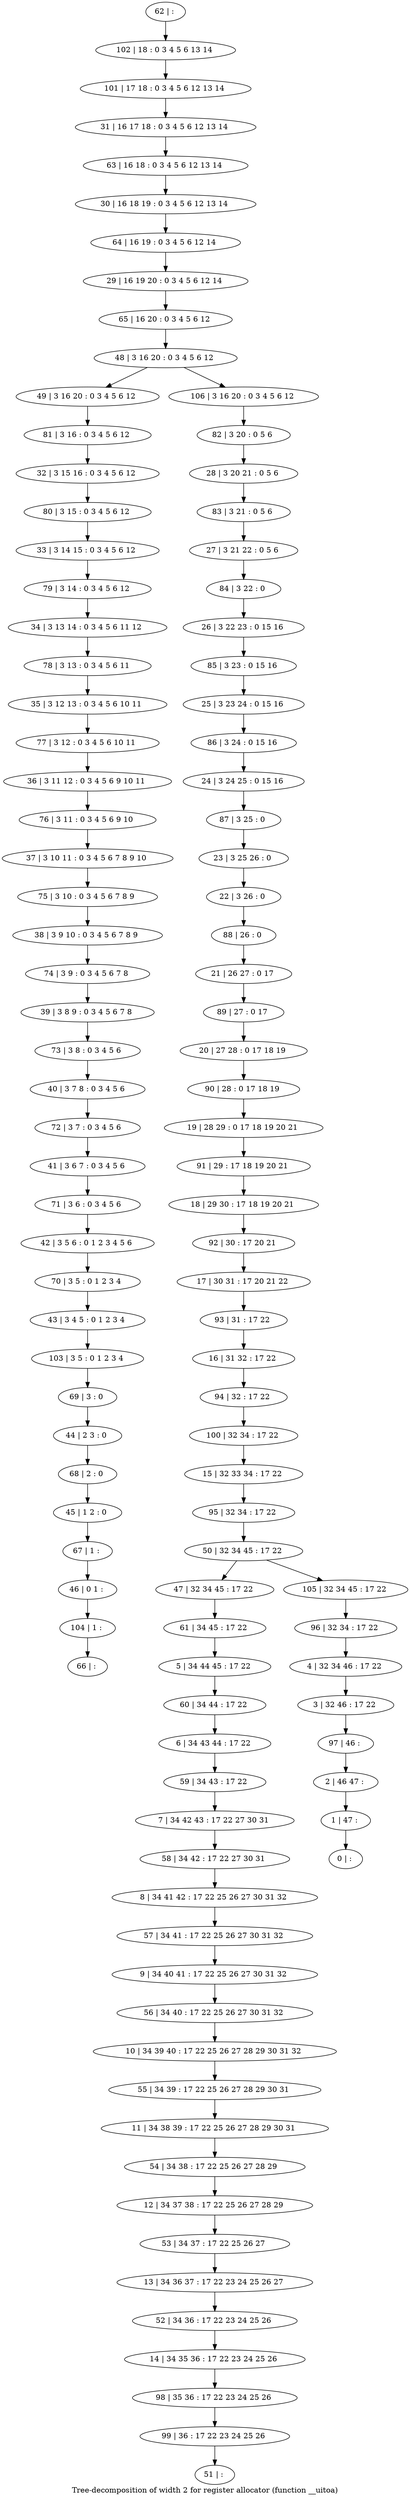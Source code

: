 digraph G {
graph [label="Tree-decomposition of width 2 for register allocator (function __uitoa)"]
0[label="0 | : "];
1[label="1 | 47 : "];
2[label="2 | 46 47 : "];
3[label="3 | 32 46 : 17 22 "];
4[label="4 | 32 34 46 : 17 22 "];
5[label="5 | 34 44 45 : 17 22 "];
6[label="6 | 34 43 44 : 17 22 "];
7[label="7 | 34 42 43 : 17 22 27 30 31 "];
8[label="8 | 34 41 42 : 17 22 25 26 27 30 31 32 "];
9[label="9 | 34 40 41 : 17 22 25 26 27 30 31 32 "];
10[label="10 | 34 39 40 : 17 22 25 26 27 28 29 30 31 32 "];
11[label="11 | 34 38 39 : 17 22 25 26 27 28 29 30 31 "];
12[label="12 | 34 37 38 : 17 22 25 26 27 28 29 "];
13[label="13 | 34 36 37 : 17 22 23 24 25 26 27 "];
14[label="14 | 34 35 36 : 17 22 23 24 25 26 "];
15[label="15 | 32 33 34 : 17 22 "];
16[label="16 | 31 32 : 17 22 "];
17[label="17 | 30 31 : 17 20 21 22 "];
18[label="18 | 29 30 : 17 18 19 20 21 "];
19[label="19 | 28 29 : 0 17 18 19 20 21 "];
20[label="20 | 27 28 : 0 17 18 19 "];
21[label="21 | 26 27 : 0 17 "];
22[label="22 | 3 26 : 0 "];
23[label="23 | 3 25 26 : 0 "];
24[label="24 | 3 24 25 : 0 15 16 "];
25[label="25 | 3 23 24 : 0 15 16 "];
26[label="26 | 3 22 23 : 0 15 16 "];
27[label="27 | 3 21 22 : 0 5 6 "];
28[label="28 | 3 20 21 : 0 5 6 "];
29[label="29 | 16 19 20 : 0 3 4 5 6 12 14 "];
30[label="30 | 16 18 19 : 0 3 4 5 6 12 13 14 "];
31[label="31 | 16 17 18 : 0 3 4 5 6 12 13 14 "];
32[label="32 | 3 15 16 : 0 3 4 5 6 12 "];
33[label="33 | 3 14 15 : 0 3 4 5 6 12 "];
34[label="34 | 3 13 14 : 0 3 4 5 6 11 12 "];
35[label="35 | 3 12 13 : 0 3 4 5 6 10 11 "];
36[label="36 | 3 11 12 : 0 3 4 5 6 9 10 11 "];
37[label="37 | 3 10 11 : 0 3 4 5 6 7 8 9 10 "];
38[label="38 | 3 9 10 : 0 3 4 5 6 7 8 9 "];
39[label="39 | 3 8 9 : 0 3 4 5 6 7 8 "];
40[label="40 | 3 7 8 : 0 3 4 5 6 "];
41[label="41 | 3 6 7 : 0 3 4 5 6 "];
42[label="42 | 3 5 6 : 0 1 2 3 4 5 6 "];
43[label="43 | 3 4 5 : 0 1 2 3 4 "];
44[label="44 | 2 3 : 0 "];
45[label="45 | 1 2 : 0 "];
46[label="46 | 0 1 : "];
47[label="47 | 32 34 45 : 17 22 "];
48[label="48 | 3 16 20 : 0 3 4 5 6 12 "];
49[label="49 | 3 16 20 : 0 3 4 5 6 12 "];
50[label="50 | 32 34 45 : 17 22 "];
51[label="51 | : "];
52[label="52 | 34 36 : 17 22 23 24 25 26 "];
53[label="53 | 34 37 : 17 22 25 26 27 "];
54[label="54 | 34 38 : 17 22 25 26 27 28 29 "];
55[label="55 | 34 39 : 17 22 25 26 27 28 29 30 31 "];
56[label="56 | 34 40 : 17 22 25 26 27 30 31 32 "];
57[label="57 | 34 41 : 17 22 25 26 27 30 31 32 "];
58[label="58 | 34 42 : 17 22 27 30 31 "];
59[label="59 | 34 43 : 17 22 "];
60[label="60 | 34 44 : 17 22 "];
61[label="61 | 34 45 : 17 22 "];
62[label="62 | : "];
63[label="63 | 16 18 : 0 3 4 5 6 12 13 14 "];
64[label="64 | 16 19 : 0 3 4 5 6 12 14 "];
65[label="65 | 16 20 : 0 3 4 5 6 12 "];
66[label="66 | : "];
67[label="67 | 1 : "];
68[label="68 | 2 : 0 "];
69[label="69 | 3 : 0 "];
70[label="70 | 3 5 : 0 1 2 3 4 "];
71[label="71 | 3 6 : 0 3 4 5 6 "];
72[label="72 | 3 7 : 0 3 4 5 6 "];
73[label="73 | 3 8 : 0 3 4 5 6 "];
74[label="74 | 3 9 : 0 3 4 5 6 7 8 "];
75[label="75 | 3 10 : 0 3 4 5 6 7 8 9 "];
76[label="76 | 3 11 : 0 3 4 5 6 9 10 "];
77[label="77 | 3 12 : 0 3 4 5 6 10 11 "];
78[label="78 | 3 13 : 0 3 4 5 6 11 "];
79[label="79 | 3 14 : 0 3 4 5 6 12 "];
80[label="80 | 3 15 : 0 3 4 5 6 12 "];
81[label="81 | 3 16 : 0 3 4 5 6 12 "];
82[label="82 | 3 20 : 0 5 6 "];
83[label="83 | 3 21 : 0 5 6 "];
84[label="84 | 3 22 : 0 "];
85[label="85 | 3 23 : 0 15 16 "];
86[label="86 | 3 24 : 0 15 16 "];
87[label="87 | 3 25 : 0 "];
88[label="88 | 26 : 0 "];
89[label="89 | 27 : 0 17 "];
90[label="90 | 28 : 0 17 18 19 "];
91[label="91 | 29 : 17 18 19 20 21 "];
92[label="92 | 30 : 17 20 21 "];
93[label="93 | 31 : 17 22 "];
94[label="94 | 32 : 17 22 "];
95[label="95 | 32 34 : 17 22 "];
96[label="96 | 32 34 : 17 22 "];
97[label="97 | 46 : "];
98[label="98 | 35 36 : 17 22 23 24 25 26 "];
99[label="99 | 36 : 17 22 23 24 25 26 "];
100[label="100 | 32 34 : 17 22 "];
101[label="101 | 17 18 : 0 3 4 5 6 12 13 14 "];
102[label="102 | 18 : 0 3 4 5 6 13 14 "];
103[label="103 | 3 5 : 0 1 2 3 4 "];
104[label="104 | 1 : "];
105[label="105 | 32 34 45 : 17 22 "];
106[label="106 | 3 16 20 : 0 3 4 5 6 12 "];
52->14 ;
13->52 ;
53->13 ;
12->53 ;
54->12 ;
11->54 ;
55->11 ;
10->55 ;
56->10 ;
9->56 ;
57->9 ;
8->57 ;
58->8 ;
7->58 ;
59->7 ;
6->59 ;
60->6 ;
5->60 ;
61->5 ;
47->61 ;
67->46 ;
45->67 ;
68->45 ;
44->68 ;
69->44 ;
70->43 ;
42->70 ;
71->42 ;
41->71 ;
72->41 ;
40->72 ;
73->40 ;
39->73 ;
74->39 ;
38->74 ;
75->38 ;
37->75 ;
76->37 ;
36->76 ;
77->36 ;
35->77 ;
78->35 ;
34->78 ;
79->34 ;
33->79 ;
80->33 ;
32->80 ;
81->32 ;
49->81 ;
14->98 ;
99->51 ;
98->99 ;
103->69 ;
43->103 ;
104->66 ;
46->104 ;
62->102 ;
102->101 ;
101->31 ;
31->63 ;
63->30 ;
30->64 ;
64->29 ;
29->65 ;
65->48 ;
82->28 ;
28->83 ;
83->27 ;
27->84 ;
84->26 ;
26->85 ;
85->25 ;
25->86 ;
86->24 ;
24->87 ;
87->23 ;
23->22 ;
22->88 ;
88->21 ;
21->89 ;
89->20 ;
20->90 ;
90->19 ;
19->91 ;
91->18 ;
18->92 ;
92->17 ;
17->93 ;
93->16 ;
16->94 ;
94->100 ;
100->15 ;
15->95 ;
95->50 ;
96->4 ;
4->3 ;
3->97 ;
97->2 ;
2->1 ;
1->0 ;
105->96 ;
106->82 ;
50->47 ;
50->105 ;
48->49 ;
48->106 ;
}
